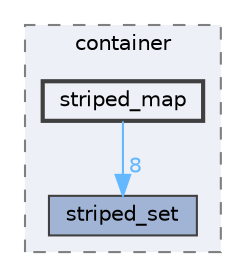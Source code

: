 digraph "external/libcds/cds/container/striped_map"
{
 // LATEX_PDF_SIZE
  bgcolor="transparent";
  edge [fontname=Helvetica,fontsize=10,labelfontname=Helvetica,labelfontsize=10];
  node [fontname=Helvetica,fontsize=10,shape=box,height=0.2,width=0.4];
  compound=true
  subgraph clusterdir_57ce23e11405487183a5c7cfc830e054 {
    graph [ bgcolor="#edf0f7", pencolor="grey50", label="container", fontname=Helvetica,fontsize=10 style="filled,dashed", URL="dir_57ce23e11405487183a5c7cfc830e054.html",tooltip=""]
  dir_1bcfa2c7531febd1e2cf5dca11ef4615 [label="striped_set", fillcolor="#a2b4d6", color="grey25", style="filled", URL="dir_1bcfa2c7531febd1e2cf5dca11ef4615.html",tooltip=""];
  dir_addff266742fcff54a521955e92d6eb5 [label="striped_map", fillcolor="#edf0f7", color="grey25", style="filled,bold", URL="dir_addff266742fcff54a521955e92d6eb5.html",tooltip=""];
  }
  dir_addff266742fcff54a521955e92d6eb5->dir_1bcfa2c7531febd1e2cf5dca11ef4615 [headlabel="8", labeldistance=1.5 headhref="dir_000800_000801.html" href="dir_000800_000801.html" color="steelblue1" fontcolor="steelblue1"];
}
